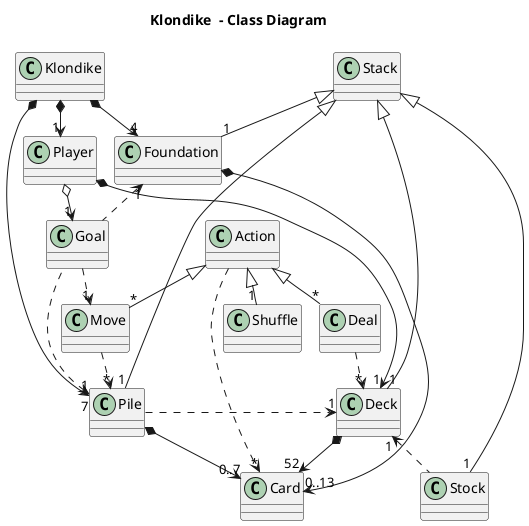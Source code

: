 @startuml Class Diagram
!pragma layout smetana
title Klondike  - Class Diagram

class Klondike
class Player
class Foundation
class Pile
class Deck
class Stock
class Stack
class Goal
class Card
class Action
class Shuffle
class Move
class Deal


Klondike *-down-> "1" Player
Player *-down-> "1" Deck
Deck *-down-> "52" Card
Player o-down-> "1" Goal
Action <|-down- "1" Shuffle
Action <|-down- "*" Move
Action <|-down- "*" Deal
Goal .up.> "1" Pile
Goal .up.> "1" Foundation
Goal .down.> "1" Move
Deal .down.> "*" Deck
Action .down.> "*" Card
Move .down.> "*" Pile

Klondike *-down-> "4" Foundation
Foundation *-down-> "0..13" Card
Klondike *-down-> "7" Pile
Pile *-down-> "0..7" Card
Pile .right.> "1" Deck
Stock .up.> "1" Deck

Stack <|-down- "1" Deck
Stack <|-down- "1" Stock
Stack <|-down- "1" Foundation
Stack <|-down- "1" Pile

@enduml